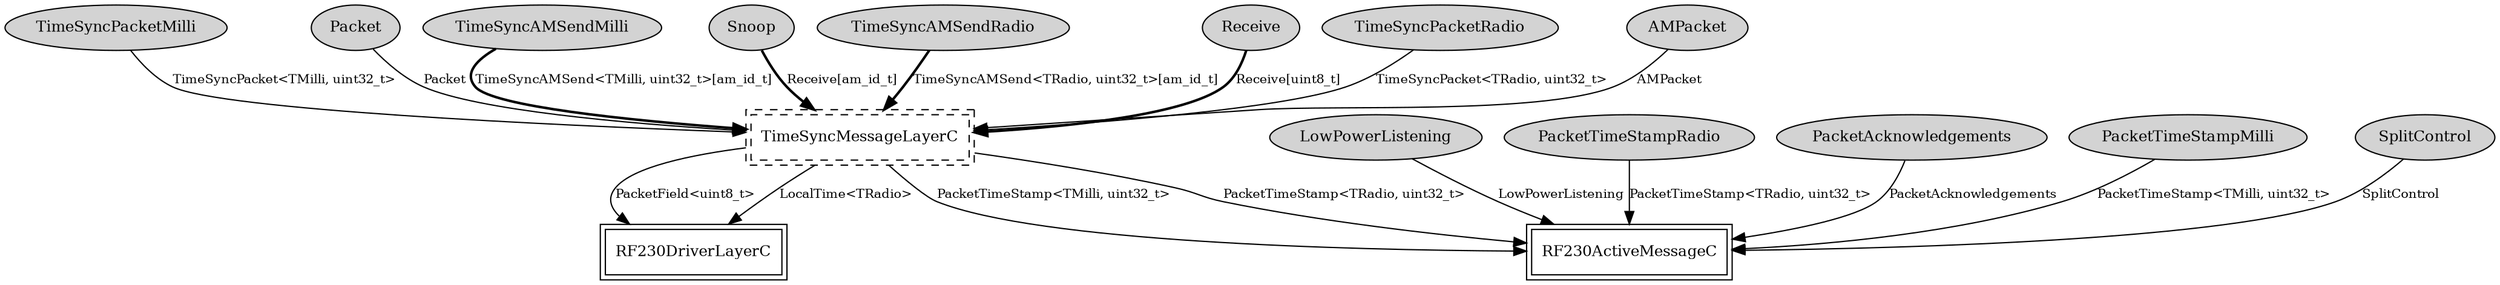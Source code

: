 digraph "tos.chips.rf230.RF230TimeSyncMessageC" {
  n0x2ace83dfa440 [shape=ellipse, style=filled, label="SplitControl", fontsize=12];
  "RF230ActiveMessageC" [fontsize=12, shape=box,peripheries=2, URL="../chtml/tos.chips.rf230.RF230ActiveMessageC.html"];
  n0x2ace83dde4f8 [shape=ellipse, style=filled, label="TimeSyncPacketMilli", fontsize=12];
  "RF230TimeSyncMessageC.TimeSyncMessageLayerC" [fontsize=12, shape=box,peripheries=2, style=dashed, label="TimeSyncMessageLayerC", URL="../chtml/tos.lib.rfxlink.layers.TimeSyncMessageLayerC.html"];
  n0x2ace83df65f8 [shape=ellipse, style=filled, label="Packet", fontsize=12];
  "RF230TimeSyncMessageC.TimeSyncMessageLayerC" [fontsize=12, shape=box,peripheries=2, style=dashed, label="TimeSyncMessageLayerC", URL="../chtml/tos.lib.rfxlink.layers.TimeSyncMessageLayerC.html"];
  n0x2ace83de3498 [shape=ellipse, style=filled, label="TimeSyncAMSendMilli", fontsize=12];
  "RF230TimeSyncMessageC.TimeSyncMessageLayerC" [fontsize=12, shape=box,peripheries=2, style=dashed, label="TimeSyncMessageLayerC", URL="../chtml/tos.lib.rfxlink.layers.TimeSyncMessageLayerC.html"];
  n0x2ace83df6020 [shape=ellipse, style=filled, label="Snoop", fontsize=12];
  "RF230TimeSyncMessageC.TimeSyncMessageLayerC" [fontsize=12, shape=box,peripheries=2, style=dashed, label="TimeSyncMessageLayerC", URL="../chtml/tos.lib.rfxlink.layers.TimeSyncMessageLayerC.html"];
  n0x2ace83df3318 [shape=ellipse, style=filled, label="LowPowerListening", fontsize=12];
  "RF230ActiveMessageC" [fontsize=12, shape=box,peripheries=2, URL="../chtml/tos.chips.rf230.RF230ActiveMessageC.html"];
  n0x2ace83dee610 [shape=ellipse, style=filled, label="TimeSyncAMSendRadio", fontsize=12];
  "RF230TimeSyncMessageC.TimeSyncMessageLayerC" [fontsize=12, shape=box,peripheries=2, style=dashed, label="TimeSyncMessageLayerC", URL="../chtml/tos.lib.rfxlink.layers.TimeSyncMessageLayerC.html"];
  n0x2ace83df7400 [shape=ellipse, style=filled, label="Receive", fontsize=12];
  "RF230TimeSyncMessageC.TimeSyncMessageLayerC" [fontsize=12, shape=box,peripheries=2, style=dashed, label="TimeSyncMessageLayerC", URL="../chtml/tos.lib.rfxlink.layers.TimeSyncMessageLayerC.html"];
  n0x2ace83dea5c0 [shape=ellipse, style=filled, label="TimeSyncPacketRadio", fontsize=12];
  "RF230TimeSyncMessageC.TimeSyncMessageLayerC" [fontsize=12, shape=box,peripheries=2, style=dashed, label="TimeSyncMessageLayerC", URL="../chtml/tos.lib.rfxlink.layers.TimeSyncMessageLayerC.html"];
  n0x2ace83df2218 [shape=ellipse, style=filled, label="PacketTimeStampRadio", fontsize=12];
  "RF230ActiveMessageC" [fontsize=12, shape=box,peripheries=2, URL="../chtml/tos.chips.rf230.RF230ActiveMessageC.html"];
  n0x2ace83df4968 [shape=ellipse, style=filled, label="PacketAcknowledgements", fontsize=12];
  "RF230ActiveMessageC" [fontsize=12, shape=box,peripheries=2, URL="../chtml/tos.chips.rf230.RF230ActiveMessageC.html"];
  n0x2ace83df52c0 [shape=ellipse, style=filled, label="AMPacket", fontsize=12];
  "RF230TimeSyncMessageC.TimeSyncMessageLayerC" [fontsize=12, shape=box,peripheries=2, style=dashed, label="TimeSyncMessageLayerC", URL="../chtml/tos.lib.rfxlink.layers.TimeSyncMessageLayerC.html"];
  n0x2ace83de7130 [shape=ellipse, style=filled, label="PacketTimeStampMilli", fontsize=12];
  "RF230ActiveMessageC" [fontsize=12, shape=box,peripheries=2, URL="../chtml/tos.chips.rf230.RF230ActiveMessageC.html"];
  "RF230TimeSyncMessageC.TimeSyncMessageLayerC" [fontsize=12, shape=box,peripheries=2, style=dashed, label="TimeSyncMessageLayerC", URL="../chtml/tos.lib.rfxlink.layers.TimeSyncMessageLayerC.html"];
  "RF230TimeSyncMessageC.TimeSyncMessageLayerC" [fontsize=12, shape=box,peripheries=2, style=dashed, label="TimeSyncMessageLayerC", URL="../chtml/tos.lib.rfxlink.layers.TimeSyncMessageLayerC.html"];
  "RF230TimeSyncMessageC.TimeSyncMessageLayerC" [fontsize=12, shape=box,peripheries=2, style=dashed, label="TimeSyncMessageLayerC", URL="../chtml/tos.lib.rfxlink.layers.TimeSyncMessageLayerC.html"];
  "RF230DriverLayerC" [fontsize=12, shape=box,peripheries=2, URL="../chtml/tos.chips.rf230.RF230DriverLayerC.html"];
  "RF230TimeSyncMessageC.TimeSyncMessageLayerC" [fontsize=12, shape=box,peripheries=2, style=dashed, label="TimeSyncMessageLayerC", URL="../chtml/tos.lib.rfxlink.layers.TimeSyncMessageLayerC.html"];
  "RF230DriverLayerC" [fontsize=12, shape=box,peripheries=2, URL="../chtml/tos.chips.rf230.RF230DriverLayerC.html"];
  "n0x2ace83dfa440" -> "RF230ActiveMessageC" [label="SplitControl", URL="../ihtml/tos.interfaces.SplitControl.html", fontsize=10];
  "n0x2ace83dde4f8" -> "RF230TimeSyncMessageC.TimeSyncMessageLayerC" [label="TimeSyncPacket<TMilli, uint32_t>", URL="../ihtml/tos.interfaces.TimeSyncPacket.html", fontsize=10];
  "n0x2ace83df65f8" -> "RF230TimeSyncMessageC.TimeSyncMessageLayerC" [label="Packet", URL="../ihtml/tos.interfaces.Packet.html", fontsize=10];
  "n0x2ace83de3498" -> "RF230TimeSyncMessageC.TimeSyncMessageLayerC" [label="TimeSyncAMSend<TMilli, uint32_t>[am_id_t]", style=bold, URL="../ihtml/tos.interfaces.TimeSyncAMSend.html", fontsize=10];
  "n0x2ace83df6020" -> "RF230TimeSyncMessageC.TimeSyncMessageLayerC" [label="Receive[am_id_t]", style=bold, URL="../ihtml/tos.interfaces.Receive.html", fontsize=10];
  "n0x2ace83df3318" -> "RF230ActiveMessageC" [label="LowPowerListening", URL="../ihtml/tos.interfaces.LowPowerListening.html", fontsize=10];
  "n0x2ace83dee610" -> "RF230TimeSyncMessageC.TimeSyncMessageLayerC" [label="TimeSyncAMSend<TRadio, uint32_t>[am_id_t]", style=bold, URL="../ihtml/tos.interfaces.TimeSyncAMSend.html", fontsize=10];
  "n0x2ace83df7400" -> "RF230TimeSyncMessageC.TimeSyncMessageLayerC" [label="Receive[uint8_t]", style=bold, URL="../ihtml/tos.interfaces.Receive.html", fontsize=10];
  "n0x2ace83dea5c0" -> "RF230TimeSyncMessageC.TimeSyncMessageLayerC" [label="TimeSyncPacket<TRadio, uint32_t>", URL="../ihtml/tos.interfaces.TimeSyncPacket.html", fontsize=10];
  "n0x2ace83df2218" -> "RF230ActiveMessageC" [label="PacketTimeStamp<TRadio, uint32_t>", URL="../ihtml/tos.interfaces.PacketTimeStamp.html", fontsize=10];
  "n0x2ace83df4968" -> "RF230ActiveMessageC" [label="PacketAcknowledgements", URL="../ihtml/tos.interfaces.PacketAcknowledgements.html", fontsize=10];
  "n0x2ace83df52c0" -> "RF230TimeSyncMessageC.TimeSyncMessageLayerC" [label="AMPacket", URL="../ihtml/tos.interfaces.AMPacket.html", fontsize=10];
  "n0x2ace83de7130" -> "RF230ActiveMessageC" [label="PacketTimeStamp<TMilli, uint32_t>", URL="../ihtml/tos.interfaces.PacketTimeStamp.html", fontsize=10];
  "RF230TimeSyncMessageC.TimeSyncMessageLayerC" -> "RF230ActiveMessageC" [label="PacketTimeStamp<TRadio, uint32_t>", URL="../ihtml/tos.interfaces.PacketTimeStamp.html", fontsize=10];
  "RF230TimeSyncMessageC.TimeSyncMessageLayerC" -> "RF230ActiveMessageC" [label="PacketTimeStamp<TMilli, uint32_t>", URL="../ihtml/tos.interfaces.PacketTimeStamp.html", fontsize=10];
  "RF230TimeSyncMessageC.TimeSyncMessageLayerC" -> "RF230DriverLayerC" [label="LocalTime<TRadio>", URL="../ihtml/tos.lib.timer.LocalTime.html", fontsize=10];
  "RF230TimeSyncMessageC.TimeSyncMessageLayerC" -> "RF230DriverLayerC" [label="PacketField<uint8_t>", URL="../ihtml/tos.lib.rfxlink.util.PacketField.html", fontsize=10];
}
